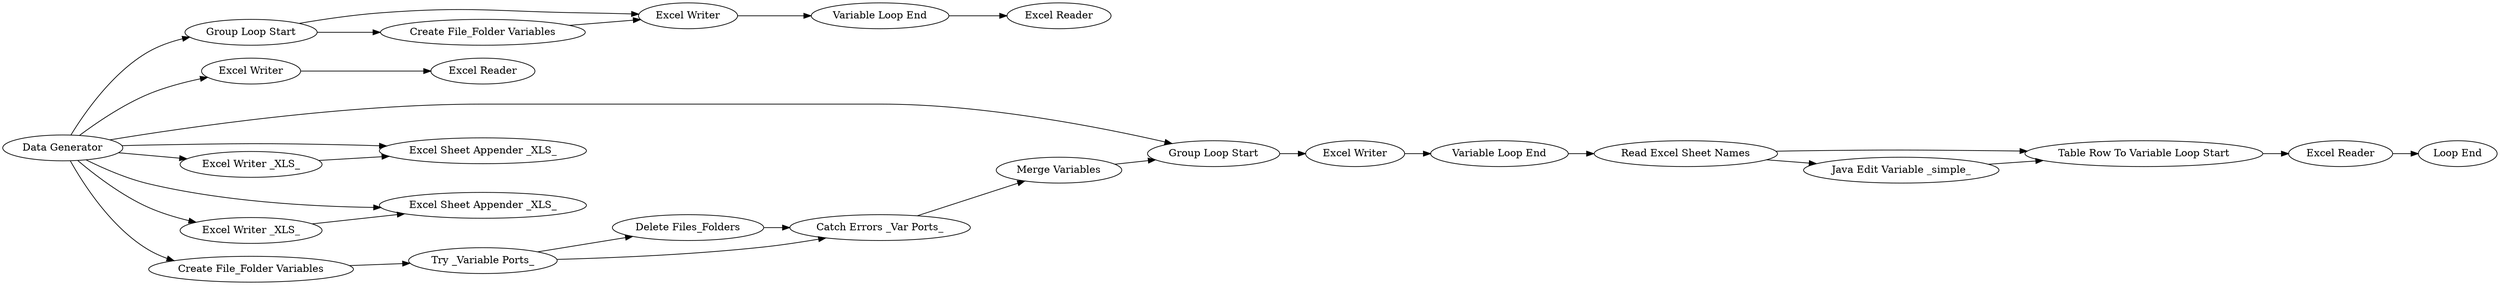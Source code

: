 digraph {
	"8803564521313482338_9" [label="Group Loop Start"]
	"8803564521313482338_10" [label="Excel Writer"]
	"8803564521313482338_7" [label="Excel Writer"]
	"8803564521313482338_16" [label="Group Loop Start"]
	"8803564521313482338_2" [label="Data Generator"]
	"8803564521313482338_15" [label="Variable Loop End"]
	"8803564521313482338_28" [label="Loop End"]
	"8803564521313482338_6" [label="Excel Sheet Appender _XLS_"]
	"8803564521313482338_5" [label="Excel Writer _XLS_"]
	"8803564521313482338_17" [label="Excel Reader"]
	"8803564521313482338_19" [label="Delete Files_Folders"]
	"8803564521313482338_18" [label="Excel Writer"]
	"8803564521313482338_4" [label="Excel Sheet Appender _XLS_"]
	"8803564521313482338_12" [label="Variable Loop End"]
	"8803564521313482338_27" [label="Table Row To Variable Loop Start"]
	"8803564521313482338_20" [label="Try _Variable Ports_"]
	"8803564521313482338_13" [label="Excel Reader"]
	"8803564521313482338_21" [label="Catch Errors _Var Ports_"]
	"8803564521313482338_3" [label="Excel Writer _XLS_"]
	"8803564521313482338_11" [label="Create File_Folder Variables"]
	"8803564521313482338_8" [label="Excel Reader"]
	"8803564521313482338_25" [label="Java Edit Variable _simple_"]
	"8803564521313482338_22" [label="Merge Variables"]
	"8803564521313482338_14" [label="Create File_Folder Variables"]
	"8803564521313482338_23" [label="Read Excel Sheet Names"]
	"8803564521313482338_12" -> "8803564521313482338_13"
	"8803564521313482338_2" -> "8803564521313482338_6"
	"8803564521313482338_23" -> "8803564521313482338_27"
	"8803564521313482338_15" -> "8803564521313482338_23"
	"8803564521313482338_20" -> "8803564521313482338_19"
	"8803564521313482338_25" -> "8803564521313482338_27"
	"8803564521313482338_19" -> "8803564521313482338_21"
	"8803564521313482338_2" -> "8803564521313482338_16"
	"8803564521313482338_2" -> "8803564521313482338_7"
	"8803564521313482338_14" -> "8803564521313482338_20"
	"8803564521313482338_5" -> "8803564521313482338_6"
	"8803564521313482338_10" -> "8803564521313482338_12"
	"8803564521313482338_2" -> "8803564521313482338_5"
	"8803564521313482338_22" -> "8803564521313482338_16"
	"8803564521313482338_18" -> "8803564521313482338_15"
	"8803564521313482338_23" -> "8803564521313482338_25"
	"8803564521313482338_2" -> "8803564521313482338_3"
	"8803564521313482338_9" -> "8803564521313482338_10"
	"8803564521313482338_16" -> "8803564521313482338_18"
	"8803564521313482338_20" -> "8803564521313482338_21"
	"8803564521313482338_27" -> "8803564521313482338_17"
	"8803564521313482338_9" -> "8803564521313482338_11"
	"8803564521313482338_3" -> "8803564521313482338_4"
	"8803564521313482338_21" -> "8803564521313482338_22"
	"8803564521313482338_2" -> "8803564521313482338_9"
	"8803564521313482338_2" -> "8803564521313482338_4"
	"8803564521313482338_11" -> "8803564521313482338_10"
	"8803564521313482338_7" -> "8803564521313482338_8"
	"8803564521313482338_17" -> "8803564521313482338_28"
	"8803564521313482338_2" -> "8803564521313482338_14"
	rankdir=LR
}
